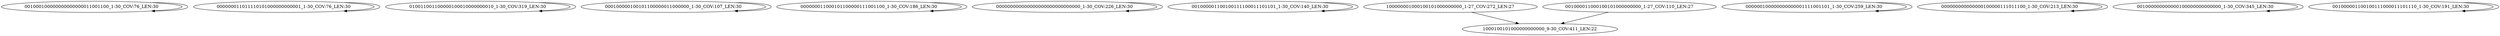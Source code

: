 digraph G {
    "001000100000000000000011001100_1-30_COV:76_LEN:30" -> "001000100000000000000011001100_1-30_COV:76_LEN:30";
    "000000011011110101000000000001_1-30_COV:76_LEN:30" -> "000000011011110101000000000001_1-30_COV:76_LEN:30";
    "010011001100000100010000000010_1-30_COV:319_LEN:30" -> "010011001100000100010000000010_1-30_COV:319_LEN:30";
    "000100000100101100000011000000_1-30_COV:107_LEN:30" -> "000100000100101100000011000000_1-30_COV:107_LEN:30";
    "000000011000101100000111001100_1-30_COV:186_LEN:30" -> "000000011000101100000111001100_1-30_COV:186_LEN:30";
    "000000000000000000000000000000_1-30_COV:226_LEN:30" -> "000000000000000000000000000000_1-30_COV:226_LEN:30";
    "001000001100100111100011101101_1-30_COV:140_LEN:30" -> "001000001100100111100011101101_1-30_COV:140_LEN:30";
    "100000001000100101000000000_1-27_COV:272_LEN:27" -> "1000100101000000000000_9-30_COV:411_LEN:22";
    "000000100000000000001111001101_1-30_COV:259_LEN:30" -> "000000100000000000001111001101_1-30_COV:259_LEN:30";
    "001000011000100101000000000_1-27_COV:110_LEN:27" -> "1000100101000000000000_9-30_COV:411_LEN:22";
    "000000000000000100000111011100_1-30_COV:213_LEN:30" -> "000000000000000100000111011100_1-30_COV:213_LEN:30";
    "001000000000000100000000000000_1-30_COV:345_LEN:30" -> "001000000000000100000000000000_1-30_COV:345_LEN:30";
    "001000001100100111000011101110_1-30_COV:191_LEN:30" -> "001000001100100111000011101110_1-30_COV:191_LEN:30";
}
